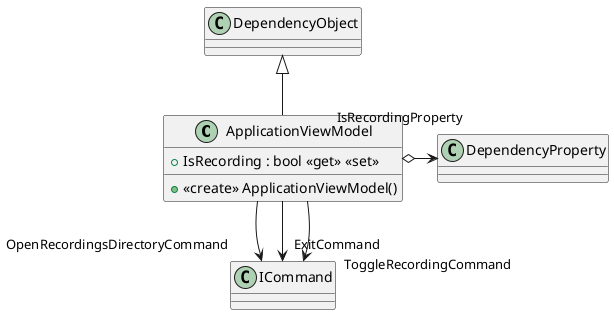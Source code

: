 @startuml
!startsub default
class ApplicationViewModel {
    + <<create>> ApplicationViewModel()
    + IsRecording : bool <<get>> <<set>>
}
!endsub
DependencyObject <|-- ApplicationViewModel
ApplicationViewModel --> "OpenRecordingsDirectoryCommand" ICommand
ApplicationViewModel --> "ExitCommand" ICommand
ApplicationViewModel --> "ToggleRecordingCommand" ICommand
ApplicationViewModel o-> "IsRecordingProperty" DependencyProperty
@enduml